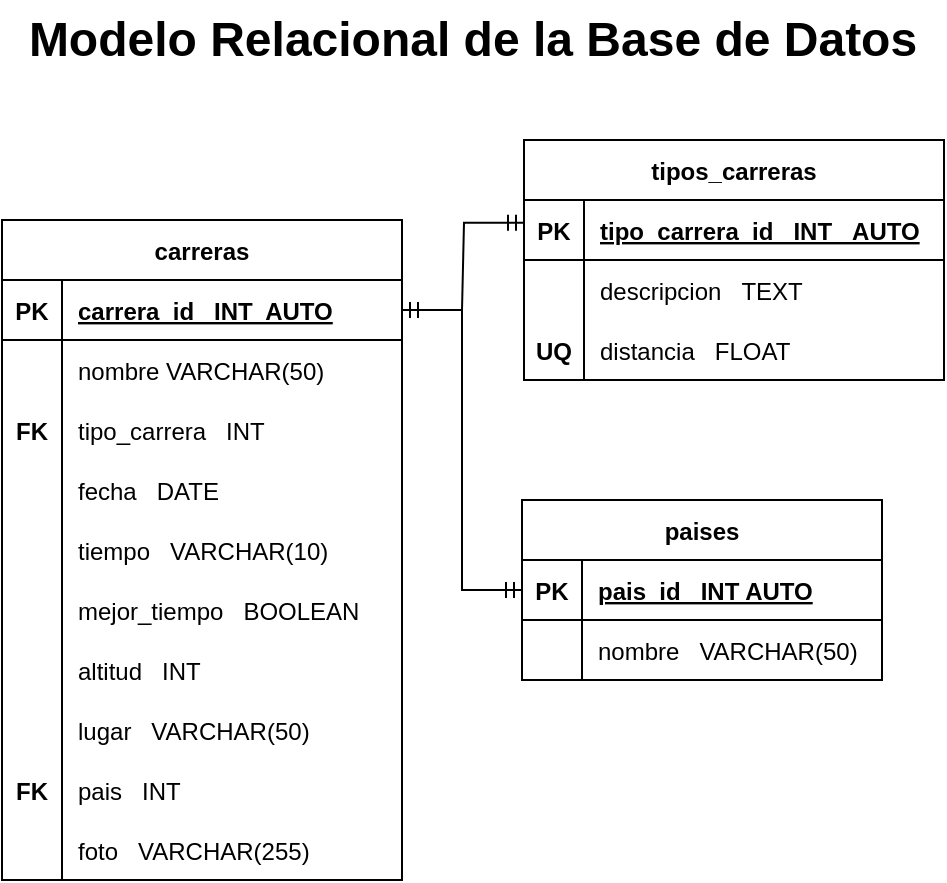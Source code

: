 <mxfile version="20.8.22" type="device"><diagram name="Página-1" id="p3XxzVTbadQm1rf3W6Dq"><mxGraphModel dx="1434" dy="914" grid="1" gridSize="10" guides="1" tooltips="1" connect="1" arrows="1" fold="1" page="1" pageScale="1" pageWidth="600" pageHeight="200" math="0" shadow="0"><root><mxCell id="0"/><mxCell id="1" parent="0"/><mxCell id="hHsMVw0IJ9hNCLK37rDr-1" value="carreras" style="shape=table;startSize=30;container=1;collapsible=1;childLayout=tableLayout;fixedRows=1;rowLines=0;fontStyle=1;align=center;resizeLast=1;" vertex="1" parent="1"><mxGeometry x="65" y="10" width="200" height="330" as="geometry"/></mxCell><mxCell id="hHsMVw0IJ9hNCLK37rDr-2" value="" style="shape=tableRow;horizontal=0;startSize=0;swimlaneHead=0;swimlaneBody=0;fillColor=none;collapsible=0;dropTarget=0;points=[[0,0.5],[1,0.5]];portConstraint=eastwest;top=0;left=0;right=0;bottom=1;" vertex="1" parent="hHsMVw0IJ9hNCLK37rDr-1"><mxGeometry y="30" width="200" height="30" as="geometry"/></mxCell><mxCell id="hHsMVw0IJ9hNCLK37rDr-3" value="PK" style="shape=partialRectangle;connectable=0;fillColor=none;top=0;left=0;bottom=0;right=0;fontStyle=1;overflow=hidden;" vertex="1" parent="hHsMVw0IJ9hNCLK37rDr-2"><mxGeometry width="30" height="30" as="geometry"><mxRectangle width="30" height="30" as="alternateBounds"/></mxGeometry></mxCell><mxCell id="hHsMVw0IJ9hNCLK37rDr-4" value="carrera_id   INT  AUTO" style="shape=partialRectangle;connectable=0;fillColor=none;top=0;left=0;bottom=0;right=0;align=left;spacingLeft=6;fontStyle=5;overflow=hidden;" vertex="1" parent="hHsMVw0IJ9hNCLK37rDr-2"><mxGeometry x="30" width="170" height="30" as="geometry"><mxRectangle width="170" height="30" as="alternateBounds"/></mxGeometry></mxCell><mxCell id="hHsMVw0IJ9hNCLK37rDr-5" value="" style="shape=tableRow;horizontal=0;startSize=0;swimlaneHead=0;swimlaneBody=0;fillColor=none;collapsible=0;dropTarget=0;points=[[0,0.5],[1,0.5]];portConstraint=eastwest;top=0;left=0;right=0;bottom=0;" vertex="1" parent="hHsMVw0IJ9hNCLK37rDr-1"><mxGeometry y="60" width="200" height="30" as="geometry"/></mxCell><mxCell id="hHsMVw0IJ9hNCLK37rDr-6" value="" style="shape=partialRectangle;connectable=0;fillColor=none;top=0;left=0;bottom=0;right=0;editable=1;overflow=hidden;" vertex="1" parent="hHsMVw0IJ9hNCLK37rDr-5"><mxGeometry width="30" height="30" as="geometry"><mxRectangle width="30" height="30" as="alternateBounds"/></mxGeometry></mxCell><mxCell id="hHsMVw0IJ9hNCLK37rDr-7" value="nombre VARCHAR(50)  " style="shape=partialRectangle;connectable=0;fillColor=none;top=0;left=0;bottom=0;right=0;align=left;spacingLeft=6;overflow=hidden;" vertex="1" parent="hHsMVw0IJ9hNCLK37rDr-5"><mxGeometry x="30" width="170" height="30" as="geometry"><mxRectangle width="170" height="30" as="alternateBounds"/></mxGeometry></mxCell><mxCell id="hHsMVw0IJ9hNCLK37rDr-8" value="" style="shape=tableRow;horizontal=0;startSize=0;swimlaneHead=0;swimlaneBody=0;fillColor=none;collapsible=0;dropTarget=0;points=[[0,0.5],[1,0.5]];portConstraint=eastwest;top=0;left=0;right=0;bottom=0;" vertex="1" parent="hHsMVw0IJ9hNCLK37rDr-1"><mxGeometry y="90" width="200" height="30" as="geometry"/></mxCell><mxCell id="hHsMVw0IJ9hNCLK37rDr-9" value="FK" style="shape=partialRectangle;connectable=0;fillColor=none;top=0;left=0;bottom=0;right=0;editable=1;overflow=hidden;fontStyle=1" vertex="1" parent="hHsMVw0IJ9hNCLK37rDr-8"><mxGeometry width="30" height="30" as="geometry"><mxRectangle width="30" height="30" as="alternateBounds"/></mxGeometry></mxCell><mxCell id="hHsMVw0IJ9hNCLK37rDr-10" value="tipo_carrera   INT" style="shape=partialRectangle;connectable=0;fillColor=none;top=0;left=0;bottom=0;right=0;align=left;spacingLeft=6;overflow=hidden;" vertex="1" parent="hHsMVw0IJ9hNCLK37rDr-8"><mxGeometry x="30" width="170" height="30" as="geometry"><mxRectangle width="170" height="30" as="alternateBounds"/></mxGeometry></mxCell><mxCell id="hHsMVw0IJ9hNCLK37rDr-11" value="" style="shape=tableRow;horizontal=0;startSize=0;swimlaneHead=0;swimlaneBody=0;fillColor=none;collapsible=0;dropTarget=0;points=[[0,0.5],[1,0.5]];portConstraint=eastwest;top=0;left=0;right=0;bottom=0;" vertex="1" parent="hHsMVw0IJ9hNCLK37rDr-1"><mxGeometry y="120" width="200" height="30" as="geometry"/></mxCell><mxCell id="hHsMVw0IJ9hNCLK37rDr-12" value="" style="shape=partialRectangle;connectable=0;fillColor=none;top=0;left=0;bottom=0;right=0;editable=1;overflow=hidden;" vertex="1" parent="hHsMVw0IJ9hNCLK37rDr-11"><mxGeometry width="30" height="30" as="geometry"><mxRectangle width="30" height="30" as="alternateBounds"/></mxGeometry></mxCell><mxCell id="hHsMVw0IJ9hNCLK37rDr-13" value="fecha   DATE" style="shape=partialRectangle;connectable=0;fillColor=none;top=0;left=0;bottom=0;right=0;align=left;spacingLeft=6;overflow=hidden;" vertex="1" parent="hHsMVw0IJ9hNCLK37rDr-11"><mxGeometry x="30" width="170" height="30" as="geometry"><mxRectangle width="170" height="30" as="alternateBounds"/></mxGeometry></mxCell><mxCell id="hHsMVw0IJ9hNCLK37rDr-14" value="" style="shape=tableRow;horizontal=0;startSize=0;swimlaneHead=0;swimlaneBody=0;fillColor=none;collapsible=0;dropTarget=0;points=[[0,0.5],[1,0.5]];portConstraint=eastwest;top=0;left=0;right=0;bottom=0;" vertex="1" parent="hHsMVw0IJ9hNCLK37rDr-1"><mxGeometry y="150" width="200" height="30" as="geometry"/></mxCell><mxCell id="hHsMVw0IJ9hNCLK37rDr-15" value="" style="shape=partialRectangle;connectable=0;fillColor=none;top=0;left=0;bottom=0;right=0;editable=1;overflow=hidden;" vertex="1" parent="hHsMVw0IJ9hNCLK37rDr-14"><mxGeometry width="30" height="30" as="geometry"><mxRectangle width="30" height="30" as="alternateBounds"/></mxGeometry></mxCell><mxCell id="hHsMVw0IJ9hNCLK37rDr-16" value="tiempo   VARCHAR(10)" style="shape=partialRectangle;connectable=0;fillColor=none;top=0;left=0;bottom=0;right=0;align=left;spacingLeft=6;overflow=hidden;" vertex="1" parent="hHsMVw0IJ9hNCLK37rDr-14"><mxGeometry x="30" width="170" height="30" as="geometry"><mxRectangle width="170" height="30" as="alternateBounds"/></mxGeometry></mxCell><mxCell id="hHsMVw0IJ9hNCLK37rDr-17" value="" style="shape=tableRow;horizontal=0;startSize=0;swimlaneHead=0;swimlaneBody=0;fillColor=none;collapsible=0;dropTarget=0;points=[[0,0.5],[1,0.5]];portConstraint=eastwest;top=0;left=0;right=0;bottom=0;" vertex="1" parent="hHsMVw0IJ9hNCLK37rDr-1"><mxGeometry y="180" width="200" height="30" as="geometry"/></mxCell><mxCell id="hHsMVw0IJ9hNCLK37rDr-18" value="" style="shape=partialRectangle;connectable=0;fillColor=none;top=0;left=0;bottom=0;right=0;editable=1;overflow=hidden;" vertex="1" parent="hHsMVw0IJ9hNCLK37rDr-17"><mxGeometry width="30" height="30" as="geometry"><mxRectangle width="30" height="30" as="alternateBounds"/></mxGeometry></mxCell><mxCell id="hHsMVw0IJ9hNCLK37rDr-19" value="mejor_tiempo   BOOLEAN" style="shape=partialRectangle;connectable=0;fillColor=none;top=0;left=0;bottom=0;right=0;align=left;spacingLeft=6;overflow=hidden;" vertex="1" parent="hHsMVw0IJ9hNCLK37rDr-17"><mxGeometry x="30" width="170" height="30" as="geometry"><mxRectangle width="170" height="30" as="alternateBounds"/></mxGeometry></mxCell><mxCell id="hHsMVw0IJ9hNCLK37rDr-20" value="" style="shape=tableRow;horizontal=0;startSize=0;swimlaneHead=0;swimlaneBody=0;fillColor=none;collapsible=0;dropTarget=0;points=[[0,0.5],[1,0.5]];portConstraint=eastwest;top=0;left=0;right=0;bottom=0;" vertex="1" parent="hHsMVw0IJ9hNCLK37rDr-1"><mxGeometry y="210" width="200" height="30" as="geometry"/></mxCell><mxCell id="hHsMVw0IJ9hNCLK37rDr-21" value="" style="shape=partialRectangle;connectable=0;fillColor=none;top=0;left=0;bottom=0;right=0;editable=1;overflow=hidden;" vertex="1" parent="hHsMVw0IJ9hNCLK37rDr-20"><mxGeometry width="30" height="30" as="geometry"><mxRectangle width="30" height="30" as="alternateBounds"/></mxGeometry></mxCell><mxCell id="hHsMVw0IJ9hNCLK37rDr-22" value="altitud   INT" style="shape=partialRectangle;connectable=0;fillColor=none;top=0;left=0;bottom=0;right=0;align=left;spacingLeft=6;overflow=hidden;" vertex="1" parent="hHsMVw0IJ9hNCLK37rDr-20"><mxGeometry x="30" width="170" height="30" as="geometry"><mxRectangle width="170" height="30" as="alternateBounds"/></mxGeometry></mxCell><mxCell id="hHsMVw0IJ9hNCLK37rDr-45" value="" style="shape=tableRow;horizontal=0;startSize=0;swimlaneHead=0;swimlaneBody=0;fillColor=none;collapsible=0;dropTarget=0;points=[[0,0.5],[1,0.5]];portConstraint=eastwest;top=0;left=0;right=0;bottom=0;" vertex="1" parent="hHsMVw0IJ9hNCLK37rDr-1"><mxGeometry y="240" width="200" height="30" as="geometry"/></mxCell><mxCell id="hHsMVw0IJ9hNCLK37rDr-46" value="" style="shape=partialRectangle;connectable=0;fillColor=none;top=0;left=0;bottom=0;right=0;editable=1;overflow=hidden;" vertex="1" parent="hHsMVw0IJ9hNCLK37rDr-45"><mxGeometry width="30" height="30" as="geometry"><mxRectangle width="30" height="30" as="alternateBounds"/></mxGeometry></mxCell><mxCell id="hHsMVw0IJ9hNCLK37rDr-47" value="lugar   VARCHAR(50)" style="shape=partialRectangle;connectable=0;fillColor=none;top=0;left=0;bottom=0;right=0;align=left;spacingLeft=6;overflow=hidden;" vertex="1" parent="hHsMVw0IJ9hNCLK37rDr-45"><mxGeometry x="30" width="170" height="30" as="geometry"><mxRectangle width="170" height="30" as="alternateBounds"/></mxGeometry></mxCell><mxCell id="hHsMVw0IJ9hNCLK37rDr-48" value="" style="shape=tableRow;horizontal=0;startSize=0;swimlaneHead=0;swimlaneBody=0;fillColor=none;collapsible=0;dropTarget=0;points=[[0,0.5],[1,0.5]];portConstraint=eastwest;top=0;left=0;right=0;bottom=0;" vertex="1" parent="hHsMVw0IJ9hNCLK37rDr-1"><mxGeometry y="270" width="200" height="30" as="geometry"/></mxCell><mxCell id="hHsMVw0IJ9hNCLK37rDr-49" value="FK" style="shape=partialRectangle;connectable=0;fillColor=none;top=0;left=0;bottom=0;right=0;editable=1;overflow=hidden;fontStyle=1" vertex="1" parent="hHsMVw0IJ9hNCLK37rDr-48"><mxGeometry width="30" height="30" as="geometry"><mxRectangle width="30" height="30" as="alternateBounds"/></mxGeometry></mxCell><mxCell id="hHsMVw0IJ9hNCLK37rDr-50" value="pais   INT" style="shape=partialRectangle;connectable=0;fillColor=none;top=0;left=0;bottom=0;right=0;align=left;spacingLeft=6;overflow=hidden;" vertex="1" parent="hHsMVw0IJ9hNCLK37rDr-48"><mxGeometry x="30" width="170" height="30" as="geometry"><mxRectangle width="170" height="30" as="alternateBounds"/></mxGeometry></mxCell><mxCell id="hHsMVw0IJ9hNCLK37rDr-51" value="" style="shape=tableRow;horizontal=0;startSize=0;swimlaneHead=0;swimlaneBody=0;fillColor=none;collapsible=0;dropTarget=0;points=[[0,0.5],[1,0.5]];portConstraint=eastwest;top=0;left=0;right=0;bottom=0;" vertex="1" parent="hHsMVw0IJ9hNCLK37rDr-1"><mxGeometry y="300" width="200" height="30" as="geometry"/></mxCell><mxCell id="hHsMVw0IJ9hNCLK37rDr-52" value="" style="shape=partialRectangle;connectable=0;fillColor=none;top=0;left=0;bottom=0;right=0;editable=1;overflow=hidden;fontStyle=1" vertex="1" parent="hHsMVw0IJ9hNCLK37rDr-51"><mxGeometry width="30" height="30" as="geometry"><mxRectangle width="30" height="30" as="alternateBounds"/></mxGeometry></mxCell><mxCell id="hHsMVw0IJ9hNCLK37rDr-53" value="foto   VARCHAR(255)" style="shape=partialRectangle;connectable=0;fillColor=none;top=0;left=0;bottom=0;right=0;align=left;spacingLeft=6;overflow=hidden;" vertex="1" parent="hHsMVw0IJ9hNCLK37rDr-51"><mxGeometry x="30" width="170" height="30" as="geometry"><mxRectangle width="170" height="30" as="alternateBounds"/></mxGeometry></mxCell><mxCell id="hHsMVw0IJ9hNCLK37rDr-54" value="tipos_carreras" style="shape=table;startSize=30;container=1;collapsible=1;childLayout=tableLayout;fixedRows=1;rowLines=0;fontStyle=1;align=center;resizeLast=1;" vertex="1" parent="1"><mxGeometry x="326" y="-30" width="210" height="120" as="geometry"/></mxCell><mxCell id="hHsMVw0IJ9hNCLK37rDr-55" value="" style="shape=tableRow;horizontal=0;startSize=0;swimlaneHead=0;swimlaneBody=0;fillColor=none;collapsible=0;dropTarget=0;points=[[0,0.5],[1,0.5]];portConstraint=eastwest;top=0;left=0;right=0;bottom=1;" vertex="1" parent="hHsMVw0IJ9hNCLK37rDr-54"><mxGeometry y="30" width="210" height="30" as="geometry"/></mxCell><mxCell id="hHsMVw0IJ9hNCLK37rDr-56" value="PK" style="shape=partialRectangle;connectable=0;fillColor=none;top=0;left=0;bottom=0;right=0;fontStyle=1;overflow=hidden;" vertex="1" parent="hHsMVw0IJ9hNCLK37rDr-55"><mxGeometry width="30" height="30" as="geometry"><mxRectangle width="30" height="30" as="alternateBounds"/></mxGeometry></mxCell><mxCell id="hHsMVw0IJ9hNCLK37rDr-57" value="tipo_carrera_id   INT   AUTO" style="shape=partialRectangle;connectable=0;fillColor=none;top=0;left=0;bottom=0;right=0;align=left;spacingLeft=6;fontStyle=5;overflow=hidden;" vertex="1" parent="hHsMVw0IJ9hNCLK37rDr-55"><mxGeometry x="30" width="180" height="30" as="geometry"><mxRectangle width="180" height="30" as="alternateBounds"/></mxGeometry></mxCell><mxCell id="hHsMVw0IJ9hNCLK37rDr-58" value="" style="shape=tableRow;horizontal=0;startSize=0;swimlaneHead=0;swimlaneBody=0;fillColor=none;collapsible=0;dropTarget=0;points=[[0,0.5],[1,0.5]];portConstraint=eastwest;top=0;left=0;right=0;bottom=0;" vertex="1" parent="hHsMVw0IJ9hNCLK37rDr-54"><mxGeometry y="60" width="210" height="30" as="geometry"/></mxCell><mxCell id="hHsMVw0IJ9hNCLK37rDr-59" value="" style="shape=partialRectangle;connectable=0;fillColor=none;top=0;left=0;bottom=0;right=0;editable=1;overflow=hidden;" vertex="1" parent="hHsMVw0IJ9hNCLK37rDr-58"><mxGeometry width="30" height="30" as="geometry"><mxRectangle width="30" height="30" as="alternateBounds"/></mxGeometry></mxCell><mxCell id="hHsMVw0IJ9hNCLK37rDr-60" value="descripcion   TEXT" style="shape=partialRectangle;connectable=0;fillColor=none;top=0;left=0;bottom=0;right=0;align=left;spacingLeft=6;overflow=hidden;" vertex="1" parent="hHsMVw0IJ9hNCLK37rDr-58"><mxGeometry x="30" width="180" height="30" as="geometry"><mxRectangle width="180" height="30" as="alternateBounds"/></mxGeometry></mxCell><mxCell id="hHsMVw0IJ9hNCLK37rDr-61" value="" style="shape=tableRow;horizontal=0;startSize=0;swimlaneHead=0;swimlaneBody=0;fillColor=none;collapsible=0;dropTarget=0;points=[[0,0.5],[1,0.5]];portConstraint=eastwest;top=0;left=0;right=0;bottom=0;" vertex="1" parent="hHsMVw0IJ9hNCLK37rDr-54"><mxGeometry y="90" width="210" height="30" as="geometry"/></mxCell><mxCell id="hHsMVw0IJ9hNCLK37rDr-62" value="UQ" style="shape=partialRectangle;connectable=0;fillColor=none;top=0;left=0;bottom=0;right=0;editable=1;overflow=hidden;fontStyle=1" vertex="1" parent="hHsMVw0IJ9hNCLK37rDr-61"><mxGeometry width="30" height="30" as="geometry"><mxRectangle width="30" height="30" as="alternateBounds"/></mxGeometry></mxCell><mxCell id="hHsMVw0IJ9hNCLK37rDr-63" value="distancia   FLOAT" style="shape=partialRectangle;connectable=0;fillColor=none;top=0;left=0;bottom=0;right=0;align=left;spacingLeft=6;overflow=hidden;" vertex="1" parent="hHsMVw0IJ9hNCLK37rDr-61"><mxGeometry x="30" width="180" height="30" as="geometry"><mxRectangle width="180" height="30" as="alternateBounds"/></mxGeometry></mxCell><mxCell id="hHsMVw0IJ9hNCLK37rDr-67" value="paises" style="shape=table;startSize=30;container=1;collapsible=1;childLayout=tableLayout;fixedRows=1;rowLines=0;fontStyle=1;align=center;resizeLast=1;" vertex="1" parent="1"><mxGeometry x="325" y="150" width="180" height="90" as="geometry"/></mxCell><mxCell id="hHsMVw0IJ9hNCLK37rDr-68" value="" style="shape=tableRow;horizontal=0;startSize=0;swimlaneHead=0;swimlaneBody=0;fillColor=none;collapsible=0;dropTarget=0;points=[[0,0.5],[1,0.5]];portConstraint=eastwest;top=0;left=0;right=0;bottom=1;" vertex="1" parent="hHsMVw0IJ9hNCLK37rDr-67"><mxGeometry y="30" width="180" height="30" as="geometry"/></mxCell><mxCell id="hHsMVw0IJ9hNCLK37rDr-69" value="PK" style="shape=partialRectangle;connectable=0;fillColor=none;top=0;left=0;bottom=0;right=0;fontStyle=1;overflow=hidden;" vertex="1" parent="hHsMVw0IJ9hNCLK37rDr-68"><mxGeometry width="30" height="30" as="geometry"><mxRectangle width="30" height="30" as="alternateBounds"/></mxGeometry></mxCell><mxCell id="hHsMVw0IJ9hNCLK37rDr-70" value="pais_id   INT AUTO" style="shape=partialRectangle;connectable=0;fillColor=none;top=0;left=0;bottom=0;right=0;align=left;spacingLeft=6;fontStyle=5;overflow=hidden;" vertex="1" parent="hHsMVw0IJ9hNCLK37rDr-68"><mxGeometry x="30" width="150" height="30" as="geometry"><mxRectangle width="150" height="30" as="alternateBounds"/></mxGeometry></mxCell><mxCell id="hHsMVw0IJ9hNCLK37rDr-71" value="" style="shape=tableRow;horizontal=0;startSize=0;swimlaneHead=0;swimlaneBody=0;fillColor=none;collapsible=0;dropTarget=0;points=[[0,0.5],[1,0.5]];portConstraint=eastwest;top=0;left=0;right=0;bottom=0;" vertex="1" parent="hHsMVw0IJ9hNCLK37rDr-67"><mxGeometry y="60" width="180" height="30" as="geometry"/></mxCell><mxCell id="hHsMVw0IJ9hNCLK37rDr-72" value="" style="shape=partialRectangle;connectable=0;fillColor=none;top=0;left=0;bottom=0;right=0;editable=1;overflow=hidden;" vertex="1" parent="hHsMVw0IJ9hNCLK37rDr-71"><mxGeometry width="30" height="30" as="geometry"><mxRectangle width="30" height="30" as="alternateBounds"/></mxGeometry></mxCell><mxCell id="hHsMVw0IJ9hNCLK37rDr-73" value="nombre   VARCHAR(50)" style="shape=partialRectangle;connectable=0;fillColor=none;top=0;left=0;bottom=0;right=0;align=left;spacingLeft=6;overflow=hidden;" vertex="1" parent="hHsMVw0IJ9hNCLK37rDr-71"><mxGeometry x="30" width="150" height="30" as="geometry"><mxRectangle width="150" height="30" as="alternateBounds"/></mxGeometry></mxCell><mxCell id="hHsMVw0IJ9hNCLK37rDr-77" value="" style="edgeStyle=entityRelationEdgeStyle;fontSize=12;html=1;endArrow=ERmandOne;startArrow=ERmandOne;rounded=0;entryX=0;entryY=0.378;entryDx=0;entryDy=0;entryPerimeter=0;exitX=1;exitY=0.5;exitDx=0;exitDy=0;" edge="1" parent="1" source="hHsMVw0IJ9hNCLK37rDr-2" target="hHsMVw0IJ9hNCLK37rDr-55"><mxGeometry width="100" height="100" relative="1" as="geometry"><mxPoint x="225" y="210" as="sourcePoint"/><mxPoint x="325" y="110" as="targetPoint"/></mxGeometry></mxCell><mxCell id="hHsMVw0IJ9hNCLK37rDr-78" value="" style="edgeStyle=entityRelationEdgeStyle;fontSize=12;html=1;endArrow=ERmandOne;startArrow=ERmandOne;rounded=0;exitX=1;exitY=0.5;exitDx=0;exitDy=0;entryX=0;entryY=0.5;entryDx=0;entryDy=0;" edge="1" parent="1" source="hHsMVw0IJ9hNCLK37rDr-2" target="hHsMVw0IJ9hNCLK37rDr-68"><mxGeometry width="100" height="100" relative="1" as="geometry"><mxPoint x="225" y="210" as="sourcePoint"/><mxPoint x="325" y="110" as="targetPoint"/></mxGeometry></mxCell><mxCell id="hHsMVw0IJ9hNCLK37rDr-79" value="&lt;font style=&quot;font-size: 24px;&quot;&gt;&lt;b style=&quot;&quot;&gt;Modelo Relacional de la Base de Datos&lt;/b&gt;&lt;/font&gt;" style="text;html=1;align=center;verticalAlign=middle;resizable=0;points=[];autosize=1;strokeColor=none;fillColor=none;" vertex="1" parent="1"><mxGeometry x="65" y="-100" width="470" height="40" as="geometry"/></mxCell></root></mxGraphModel></diagram></mxfile>